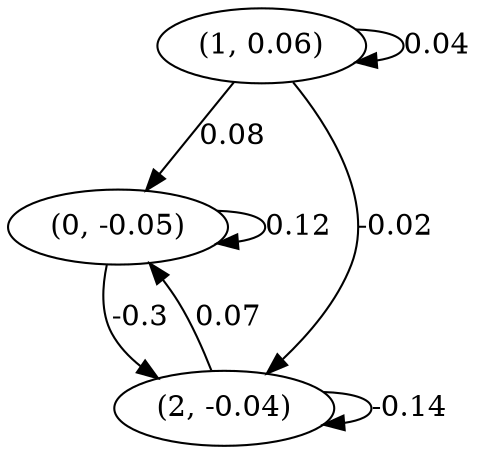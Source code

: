 digraph {
    0 [ label = "(0, -0.05)" ]
    1 [ label = "(1, 0.06)" ]
    2 [ label = "(2, -0.04)" ]
    0 -> 0 [ label = "0.12" ]
    1 -> 1 [ label = "0.04" ]
    2 -> 2 [ label = "-0.14" ]
    1 -> 0 [ label = "0.08" ]
    2 -> 0 [ label = "0.07" ]
    0 -> 2 [ label = "-0.3" ]
    1 -> 2 [ label = "-0.02" ]
}

